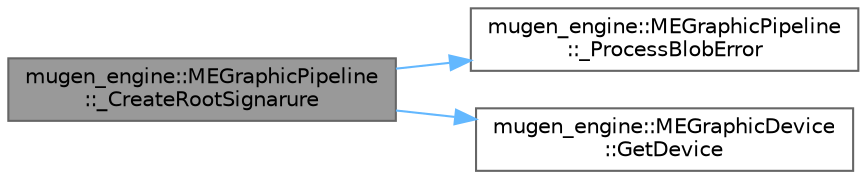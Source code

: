 digraph "mugen_engine::MEGraphicPipeline::_CreateRootSignarure"
{
 // LATEX_PDF_SIZE
  bgcolor="transparent";
  edge [fontname=Helvetica,fontsize=10,labelfontname=Helvetica,labelfontsize=10];
  node [fontname=Helvetica,fontsize=10,shape=box,height=0.2,width=0.4];
  rankdir="LR";
  Node1 [id="Node000001",label="mugen_engine::MEGraphicPipeline\l::_CreateRootSignarure",height=0.2,width=0.4,color="gray40", fillcolor="grey60", style="filled", fontcolor="black",tooltip="ルートシグネチャの作成"];
  Node1 -> Node2 [id="edge1_Node000001_Node000002",color="steelblue1",style="solid",tooltip=" "];
  Node2 [id="Node000002",label="mugen_engine::MEGraphicPipeline\l::_ProcessBlobError",height=0.2,width=0.4,color="grey40", fillcolor="white", style="filled",URL="$classmugen__engine_1_1_m_e_graphic_pipeline.html#a58bb08857eed4bb938bd032c8f1584d3",tooltip="バイトコード周りのエラー処理"];
  Node1 -> Node3 [id="edge2_Node000001_Node000003",color="steelblue1",style="solid",tooltip=" "];
  Node3 [id="Node000003",label="mugen_engine::MEGraphicDevice\l::GetDevice",height=0.2,width=0.4,color="grey40", fillcolor="white", style="filled",URL="$classmugen__engine_1_1_m_e_graphic_device.html#a1b80c568c2b2708835c532d31a748b25",tooltip="デバイスの生ポインタを取得"];
}
